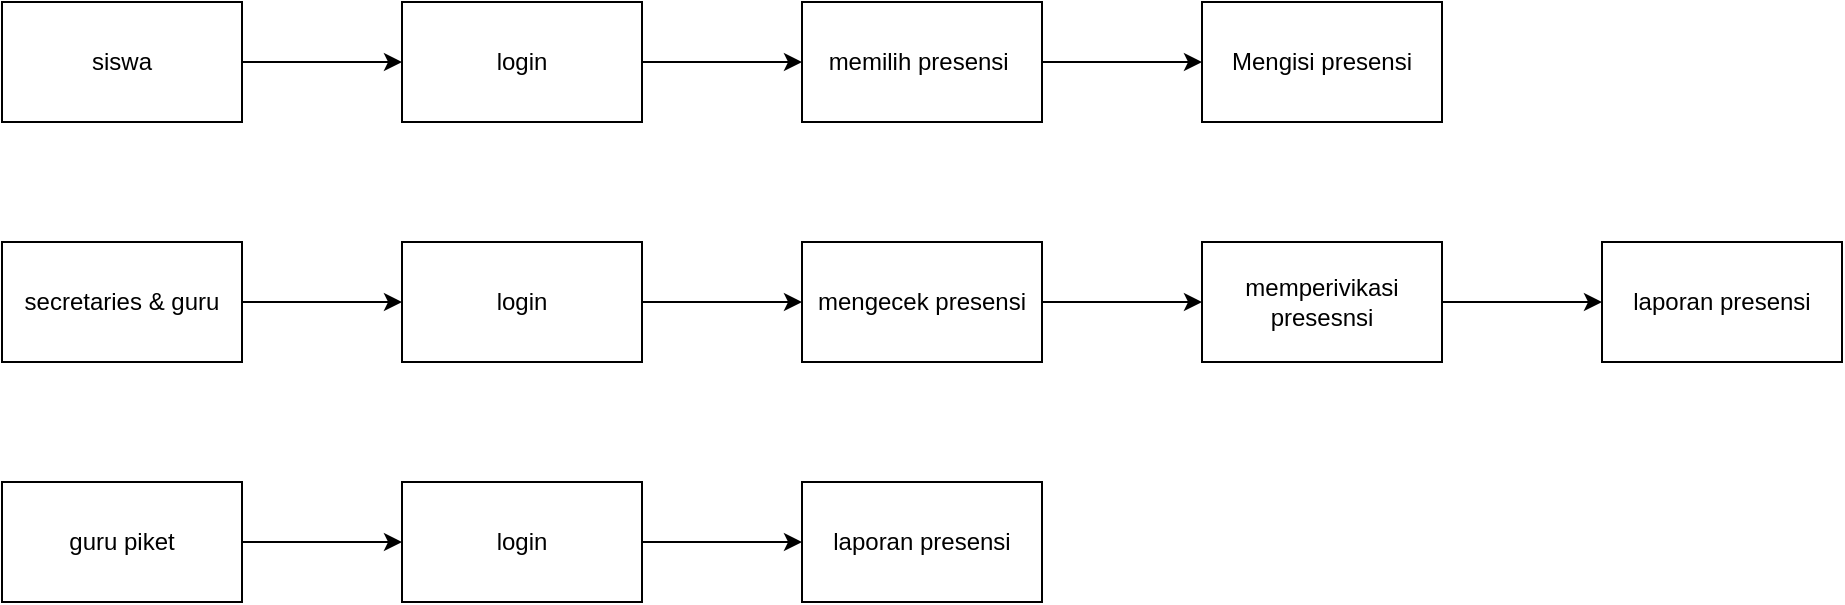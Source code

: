 <mxfile version="24.7.7">
  <diagram name="Page-1" id="ouSQBoKPhBjntqpIG_5S">
    <mxGraphModel dx="1200" dy="677" grid="1" gridSize="10" guides="1" tooltips="1" connect="1" arrows="1" fold="1" page="1" pageScale="1" pageWidth="827" pageHeight="1169" math="0" shadow="0">
      <root>
        <mxCell id="0" />
        <mxCell id="1" parent="0" />
        <mxCell id="DH8FeyKyBTnjoNIfmHg2-6" value="" style="edgeStyle=orthogonalEdgeStyle;rounded=0;orthogonalLoop=1;jettySize=auto;html=1;" edge="1" parent="1" source="DH8FeyKyBTnjoNIfmHg2-1" target="DH8FeyKyBTnjoNIfmHg2-5">
          <mxGeometry relative="1" as="geometry" />
        </mxCell>
        <mxCell id="DH8FeyKyBTnjoNIfmHg2-1" value="siswa" style="rounded=0;whiteSpace=wrap;html=1;" vertex="1" parent="1">
          <mxGeometry x="80" y="160" width="120" height="60" as="geometry" />
        </mxCell>
        <mxCell id="DH8FeyKyBTnjoNIfmHg2-12" value="" style="edgeStyle=orthogonalEdgeStyle;rounded=0;orthogonalLoop=1;jettySize=auto;html=1;" edge="1" parent="1" source="DH8FeyKyBTnjoNIfmHg2-2" target="DH8FeyKyBTnjoNIfmHg2-11">
          <mxGeometry relative="1" as="geometry" />
        </mxCell>
        <mxCell id="DH8FeyKyBTnjoNIfmHg2-2" value="secretaries &amp;amp; guru" style="rounded=0;whiteSpace=wrap;html=1;" vertex="1" parent="1">
          <mxGeometry x="80" y="280" width="120" height="60" as="geometry" />
        </mxCell>
        <mxCell id="DH8FeyKyBTnjoNIfmHg2-20" value="" style="edgeStyle=orthogonalEdgeStyle;rounded=0;orthogonalLoop=1;jettySize=auto;html=1;" edge="1" parent="1" source="DH8FeyKyBTnjoNIfmHg2-3" target="DH8FeyKyBTnjoNIfmHg2-19">
          <mxGeometry relative="1" as="geometry" />
        </mxCell>
        <mxCell id="DH8FeyKyBTnjoNIfmHg2-3" value="guru piket" style="rounded=0;whiteSpace=wrap;html=1;" vertex="1" parent="1">
          <mxGeometry x="80" y="400" width="120" height="60" as="geometry" />
        </mxCell>
        <mxCell id="DH8FeyKyBTnjoNIfmHg2-8" value="" style="edgeStyle=orthogonalEdgeStyle;rounded=0;orthogonalLoop=1;jettySize=auto;html=1;" edge="1" parent="1" source="DH8FeyKyBTnjoNIfmHg2-5" target="DH8FeyKyBTnjoNIfmHg2-7">
          <mxGeometry relative="1" as="geometry" />
        </mxCell>
        <mxCell id="DH8FeyKyBTnjoNIfmHg2-5" value="login" style="whiteSpace=wrap;html=1;rounded=0;" vertex="1" parent="1">
          <mxGeometry x="280" y="160" width="120" height="60" as="geometry" />
        </mxCell>
        <mxCell id="DH8FeyKyBTnjoNIfmHg2-10" value="" style="edgeStyle=orthogonalEdgeStyle;rounded=0;orthogonalLoop=1;jettySize=auto;html=1;" edge="1" parent="1" source="DH8FeyKyBTnjoNIfmHg2-7" target="DH8FeyKyBTnjoNIfmHg2-9">
          <mxGeometry relative="1" as="geometry" />
        </mxCell>
        <mxCell id="DH8FeyKyBTnjoNIfmHg2-7" value="memilih presensi&amp;nbsp;" style="whiteSpace=wrap;html=1;rounded=0;" vertex="1" parent="1">
          <mxGeometry x="480" y="160" width="120" height="60" as="geometry" />
        </mxCell>
        <mxCell id="DH8FeyKyBTnjoNIfmHg2-9" value="Mengisi presensi" style="whiteSpace=wrap;html=1;rounded=0;" vertex="1" parent="1">
          <mxGeometry x="680" y="160" width="120" height="60" as="geometry" />
        </mxCell>
        <mxCell id="DH8FeyKyBTnjoNIfmHg2-14" value="" style="edgeStyle=orthogonalEdgeStyle;rounded=0;orthogonalLoop=1;jettySize=auto;html=1;" edge="1" parent="1" source="DH8FeyKyBTnjoNIfmHg2-11" target="DH8FeyKyBTnjoNIfmHg2-13">
          <mxGeometry relative="1" as="geometry" />
        </mxCell>
        <mxCell id="DH8FeyKyBTnjoNIfmHg2-11" value="login" style="rounded=0;whiteSpace=wrap;html=1;" vertex="1" parent="1">
          <mxGeometry x="280" y="280" width="120" height="60" as="geometry" />
        </mxCell>
        <mxCell id="DH8FeyKyBTnjoNIfmHg2-16" value="" style="edgeStyle=orthogonalEdgeStyle;rounded=0;orthogonalLoop=1;jettySize=auto;html=1;" edge="1" parent="1" source="DH8FeyKyBTnjoNIfmHg2-13" target="DH8FeyKyBTnjoNIfmHg2-15">
          <mxGeometry relative="1" as="geometry" />
        </mxCell>
        <mxCell id="DH8FeyKyBTnjoNIfmHg2-13" value="mengecek presensi" style="rounded=0;whiteSpace=wrap;html=1;" vertex="1" parent="1">
          <mxGeometry x="480" y="280" width="120" height="60" as="geometry" />
        </mxCell>
        <mxCell id="DH8FeyKyBTnjoNIfmHg2-18" value="" style="edgeStyle=orthogonalEdgeStyle;rounded=0;orthogonalLoop=1;jettySize=auto;html=1;" edge="1" parent="1" source="DH8FeyKyBTnjoNIfmHg2-15" target="DH8FeyKyBTnjoNIfmHg2-17">
          <mxGeometry relative="1" as="geometry" />
        </mxCell>
        <mxCell id="DH8FeyKyBTnjoNIfmHg2-15" value="memperivikasi presesnsi" style="rounded=0;whiteSpace=wrap;html=1;" vertex="1" parent="1">
          <mxGeometry x="680" y="280" width="120" height="60" as="geometry" />
        </mxCell>
        <mxCell id="DH8FeyKyBTnjoNIfmHg2-17" value="laporan presensi" style="rounded=0;whiteSpace=wrap;html=1;" vertex="1" parent="1">
          <mxGeometry x="880" y="280" width="120" height="60" as="geometry" />
        </mxCell>
        <mxCell id="DH8FeyKyBTnjoNIfmHg2-22" value="" style="edgeStyle=orthogonalEdgeStyle;rounded=0;orthogonalLoop=1;jettySize=auto;html=1;" edge="1" parent="1" source="DH8FeyKyBTnjoNIfmHg2-19" target="DH8FeyKyBTnjoNIfmHg2-21">
          <mxGeometry relative="1" as="geometry" />
        </mxCell>
        <mxCell id="DH8FeyKyBTnjoNIfmHg2-19" value="login" style="rounded=0;whiteSpace=wrap;html=1;" vertex="1" parent="1">
          <mxGeometry x="280" y="400" width="120" height="60" as="geometry" />
        </mxCell>
        <mxCell id="DH8FeyKyBTnjoNIfmHg2-21" value="laporan presensi" style="rounded=0;whiteSpace=wrap;html=1;" vertex="1" parent="1">
          <mxGeometry x="480" y="400" width="120" height="60" as="geometry" />
        </mxCell>
      </root>
    </mxGraphModel>
  </diagram>
</mxfile>
